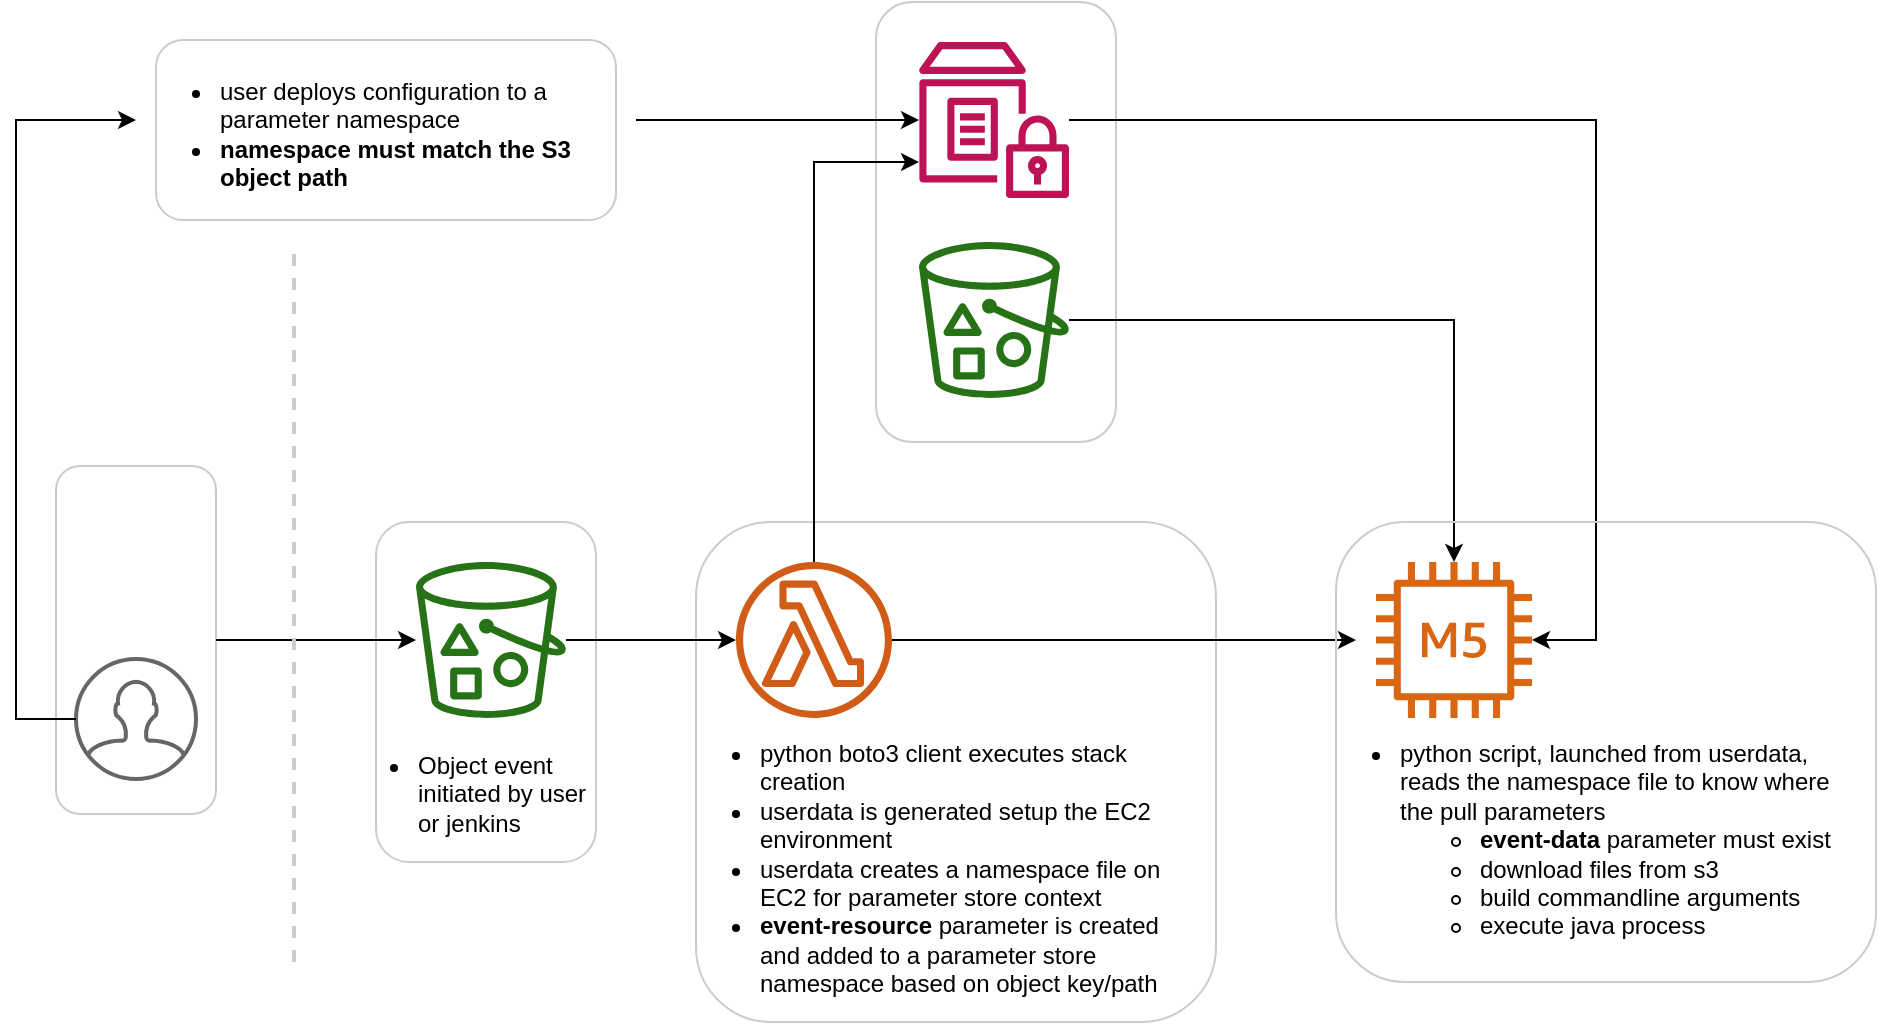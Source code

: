 <?xml version="1.0" encoding="UTF-8"?>
<mxfile version="13.8.8" type="google"><diagram id="uxOGp3WEbQQ6ua5LMi-m" name="Page-1"><mxGraphModel dx="1689" dy="908" grid="1" gridSize="10" guides="1" tooltips="1" connect="1" arrows="1" fold="1" page="1" pageScale="1" pageWidth="850" pageHeight="1100" math="0" shadow="0"><root><mxCell id="0"/><mxCell id="1" parent="0"/><mxCell id="5SOrpgsnlzlnu44CyoCL-6" value="" style="rounded=1;whiteSpace=wrap;html=1;fillColor=none;strokeColor=#CCCCCC;" vertex="1" parent="1"><mxGeometry x="-120" y="492" width="80" height="174" as="geometry"/></mxCell><mxCell id="5SOrpgsnlzlnu44CyoCL-2" value="" style="rounded=1;whiteSpace=wrap;html=1;fillColor=none;strokeColor=#CCCCCC;" vertex="1" parent="1"><mxGeometry x="290" y="260" width="120" height="220" as="geometry"/></mxCell><mxCell id="ya1SX_43czJr47IBaOGT-15" value="" style="rounded=1;whiteSpace=wrap;html=1;fillColor=none;strokeColor=#CCCCCC;" parent="1" vertex="1"><mxGeometry x="40" y="520" width="110" height="170" as="geometry"/></mxCell><mxCell id="ya1SX_43czJr47IBaOGT-6" value="" style="rounded=1;whiteSpace=wrap;html=1;fillColor=none;strokeColor=#CCCCCC;" parent="1" vertex="1"><mxGeometry x="200" y="520" width="260" height="250" as="geometry"/></mxCell><mxCell id="ya1SX_43czJr47IBaOGT-7" style="edgeStyle=orthogonalEdgeStyle;rounded=0;orthogonalLoop=1;jettySize=auto;html=1;endArrow=classic;endFill=1;" parent="1" source="ya1SX_43czJr47IBaOGT-2" edge="1"><mxGeometry relative="1" as="geometry"><mxPoint x="530" y="579" as="targetPoint"/></mxGeometry></mxCell><mxCell id="ya1SX_43czJr47IBaOGT-2" value="" style="outlineConnect=0;fontColor=#232F3E;gradientColor=none;fillColor=#D05C17;strokeColor=none;dashed=0;verticalLabelPosition=bottom;verticalAlign=top;align=center;html=1;fontSize=12;fontStyle=0;aspect=fixed;pointerEvents=1;shape=mxgraph.aws4.lambda_function;" parent="1" vertex="1"><mxGeometry x="220" y="540" width="78" height="78" as="geometry"/></mxCell><mxCell id="ya1SX_43czJr47IBaOGT-4" style="edgeStyle=orthogonalEdgeStyle;rounded=0;orthogonalLoop=1;jettySize=auto;html=1;" parent="1" source="ya1SX_43czJr47IBaOGT-3" target="ya1SX_43czJr47IBaOGT-2" edge="1"><mxGeometry relative="1" as="geometry"/></mxCell><mxCell id="ya1SX_43czJr47IBaOGT-3" value="" style="outlineConnect=0;fontColor=#232F3E;gradientColor=none;fillColor=#277116;strokeColor=none;dashed=0;verticalLabelPosition=bottom;verticalAlign=top;align=center;html=1;fontSize=12;fontStyle=0;aspect=fixed;pointerEvents=1;shape=mxgraph.aws4.bucket_with_objects;" parent="1" vertex="1"><mxGeometry x="60" y="540" width="75" height="78" as="geometry"/></mxCell><mxCell id="ya1SX_43czJr47IBaOGT-5" value="" style="outlineConnect=0;fontColor=#232F3E;gradientColor=none;fillColor=#D86613;strokeColor=none;dashed=0;verticalLabelPosition=bottom;verticalAlign=top;align=center;html=1;fontSize=12;fontStyle=0;aspect=fixed;pointerEvents=1;shape=mxgraph.aws4.m5_instance;" parent="1" vertex="1"><mxGeometry x="540" y="540" width="78" height="78" as="geometry"/></mxCell><mxCell id="ya1SX_43czJr47IBaOGT-9" value="&lt;div&gt;&lt;ul&gt;&lt;li&gt;python boto3 client executes stack creation&lt;/li&gt;&lt;li&gt;userdata is generated setup the EC2 environment&lt;/li&gt;&lt;li&gt;userdata creates a namespace file on&amp;nbsp; EC2 for parameter store context&lt;br&gt;&lt;/li&gt;&lt;li&gt;&lt;b&gt;event-resource&lt;/b&gt; parameter is created and added to a parameter store namespace based on object key/path&lt;br&gt;&lt;/li&gt;&lt;/ul&gt;&lt;/div&gt;" style="text;html=1;strokeColor=none;fillColor=none;align=left;verticalAlign=top;whiteSpace=wrap;rounded=0;" parent="1" vertex="1"><mxGeometry x="190" y="610" width="260" height="160" as="geometry"/></mxCell><mxCell id="ya1SX_43czJr47IBaOGT-34" style="edgeStyle=orthogonalEdgeStyle;rounded=0;orthogonalLoop=1;jettySize=auto;html=1;endArrow=none;endFill=0;fontSize=16;startArrow=classic;startFill=1;entryX=1;entryY=0.5;entryDx=0;entryDy=0;" parent="1" source="ya1SX_43czJr47IBaOGT-3" edge="1" target="5SOrpgsnlzlnu44CyoCL-6"><mxGeometry relative="1" as="geometry"><mxPoint x="-100" y="579" as="targetPoint"/><Array as="points"/></mxGeometry></mxCell><mxCell id="ya1SX_43czJr47IBaOGT-16" value="&lt;ul&gt;&lt;li&gt;Object event initiated by user or jenkins&lt;br&gt;&lt;/li&gt;&lt;/ul&gt;" style="text;html=1;strokeColor=none;fillColor=none;align=left;verticalAlign=top;whiteSpace=wrap;rounded=0;" parent="1" vertex="1"><mxGeometry x="19" y="616" width="140" height="50" as="geometry"/></mxCell><mxCell id="ya1SX_43czJr47IBaOGT-32" value="" style="endArrow=none;html=1;fontSize=16;dashed=1;strokeWidth=2;strokeColor=#CCCCCC;" parent="1" edge="1"><mxGeometry width="50" height="50" relative="1" as="geometry"><mxPoint x="-1" y="740" as="sourcePoint"/><mxPoint x="-1" y="380" as="targetPoint"/></mxGeometry></mxCell><mxCell id="5SOrpgsnlzlnu44CyoCL-10" style="edgeStyle=orthogonalEdgeStyle;rounded=0;orthogonalLoop=1;jettySize=auto;html=1;startArrow=classic;startFill=1;endArrow=none;endFill=0;" edge="1" parent="1" source="ya1SX_43czJr47IBaOGT-10" target="ya1SX_43czJr47IBaOGT-2"><mxGeometry relative="1" as="geometry"><Array as="points"><mxPoint x="259" y="340"/></Array></mxGeometry></mxCell><mxCell id="5SOrpgsnlzlnu44CyoCL-11" style="edgeStyle=orthogonalEdgeStyle;rounded=0;orthogonalLoop=1;jettySize=auto;html=1;startArrow=none;startFill=0;" edge="1" parent="1" source="ya1SX_43czJr47IBaOGT-10" target="ya1SX_43czJr47IBaOGT-5"><mxGeometry relative="1" as="geometry"><Array as="points"><mxPoint x="650" y="319"/><mxPoint x="650" y="579"/></Array></mxGeometry></mxCell><mxCell id="ya1SX_43czJr47IBaOGT-10" value="" style="outlineConnect=0;fontColor=#232F3E;gradientColor=none;fillColor=#BC1356;strokeColor=none;dashed=0;verticalLabelPosition=bottom;verticalAlign=top;align=center;html=1;fontSize=12;fontStyle=0;aspect=fixed;pointerEvents=1;shape=mxgraph.aws4.parameter_store;" parent="1" vertex="1"><mxGeometry x="311.5" y="280" width="75" height="78" as="geometry"/></mxCell><mxCell id="5SOrpgsnlzlnu44CyoCL-9" style="edgeStyle=orthogonalEdgeStyle;rounded=0;orthogonalLoop=1;jettySize=auto;html=1;startArrow=none;startFill=0;" edge="1" parent="1" source="ya1SX_43czJr47IBaOGT-11" target="ya1SX_43czJr47IBaOGT-5"><mxGeometry relative="1" as="geometry"/></mxCell><mxCell id="ya1SX_43czJr47IBaOGT-11" value="" style="outlineConnect=0;fontColor=#232F3E;gradientColor=none;fillColor=#277116;strokeColor=none;dashed=0;verticalLabelPosition=bottom;verticalAlign=top;align=center;html=1;fontSize=12;fontStyle=0;aspect=fixed;pointerEvents=1;shape=mxgraph.aws4.bucket_with_objects;" parent="1" vertex="1"><mxGeometry x="311.5" y="380" width="75" height="78" as="geometry"/></mxCell><mxCell id="5SOrpgsnlzlnu44CyoCL-12" value="" style="group" vertex="1" connectable="0" parent="1"><mxGeometry x="-110" y="509.5" width="60" height="139" as="geometry"/></mxCell><mxCell id="ya1SX_43czJr47IBaOGT-31" value="" style="html=1;verticalLabelPosition=bottom;align=center;labelBackgroundColor=#ffffff;verticalAlign=top;strokeWidth=2;shadow=0;dashed=0;shape=mxgraph.ios7.icons.user;fillColor=none;fontSize=16;aspect=fixed;strokeColor=#666666;" parent="5SOrpgsnlzlnu44CyoCL-12" vertex="1"><mxGeometry y="79" width="60" height="60" as="geometry"/></mxCell><mxCell id="5SOrpgsnlzlnu44CyoCL-3" value="" style="shape=image;html=1;verticalAlign=top;verticalLabelPosition=bottom;labelBackgroundColor=#ffffff;imageAspect=0;aspect=fixed;image=https://cdn4.iconfinder.com/data/icons/logos-brands-5/24/jenkins-128.png" vertex="1" parent="5SOrpgsnlzlnu44CyoCL-12"><mxGeometry width="60" height="60" as="geometry"/></mxCell><mxCell id="5SOrpgsnlzlnu44CyoCL-14" style="edgeStyle=orthogonalEdgeStyle;rounded=0;orthogonalLoop=1;jettySize=auto;html=1;startArrow=none;startFill=0;entryX=0;entryY=0.5;entryDx=0;entryDy=0;" edge="1" parent="1" source="ya1SX_43czJr47IBaOGT-31" target="5SOrpgsnlzlnu44CyoCL-8"><mxGeometry relative="1" as="geometry"><Array as="points"><mxPoint x="-140" y="619"/></Array></mxGeometry></mxCell><mxCell id="5SOrpgsnlzlnu44CyoCL-17" value="" style="group;fontStyle=4" vertex="1" connectable="0" parent="1"><mxGeometry x="-80" y="269" width="250" height="100" as="geometry"/></mxCell><mxCell id="5SOrpgsnlzlnu44CyoCL-15" value="" style="rounded=1;whiteSpace=wrap;html=1;fillColor=none;strokeColor=#CCCCCC;" vertex="1" parent="5SOrpgsnlzlnu44CyoCL-17"><mxGeometry x="10" y="10" width="230" height="90" as="geometry"/></mxCell><mxCell id="5SOrpgsnlzlnu44CyoCL-8" value="&lt;div&gt;&lt;ul&gt;&lt;li&gt;user deploys configuration to a parameter namespace&lt;/li&gt;&lt;li&gt;&lt;b&gt;namespace must match the S3 object path&lt;/b&gt;&lt;br&gt;&lt;/li&gt;&lt;/ul&gt;&lt;/div&gt;" style="text;html=1;strokeColor=none;align=left;verticalAlign=top;whiteSpace=wrap;rounded=0;" vertex="1" parent="5SOrpgsnlzlnu44CyoCL-17"><mxGeometry y="10" width="250" height="80" as="geometry"/></mxCell><mxCell id="5SOrpgsnlzlnu44CyoCL-18" style="edgeStyle=orthogonalEdgeStyle;rounded=0;orthogonalLoop=1;jettySize=auto;html=1;startArrow=none;startFill=0;" edge="1" parent="1" source="5SOrpgsnlzlnu44CyoCL-8" target="ya1SX_43czJr47IBaOGT-10"><mxGeometry relative="1" as="geometry"/></mxCell><mxCell id="5SOrpgsnlzlnu44CyoCL-19" value="" style="rounded=1;whiteSpace=wrap;html=1;fillColor=none;strokeColor=#CCCCCC;" vertex="1" parent="1"><mxGeometry x="520" y="520" width="270" height="230" as="geometry"/></mxCell><mxCell id="5SOrpgsnlzlnu44CyoCL-21" value="&lt;div&gt;&lt;ul&gt;&lt;li&gt;python script, launched from userdata, reads the namespace file to know where the pull parameters&lt;/li&gt;&lt;ul&gt;&lt;li&gt;&lt;b&gt;event-data&lt;/b&gt; parameter must exist &lt;br&gt;&lt;/li&gt;&lt;li&gt;download files from s3&lt;/li&gt;&lt;li&gt;build commandline arguments&lt;/li&gt;&lt;li&gt;execute java process&lt;br&gt;&lt;/li&gt;&lt;/ul&gt;&lt;/ul&gt;&lt;/div&gt;" style="text;html=1;strokeColor=none;fillColor=none;align=left;verticalAlign=top;whiteSpace=wrap;rounded=0;" vertex="1" parent="1"><mxGeometry x="510" y="610" width="270" height="140" as="geometry"/></mxCell></root></mxGraphModel></diagram></mxfile>